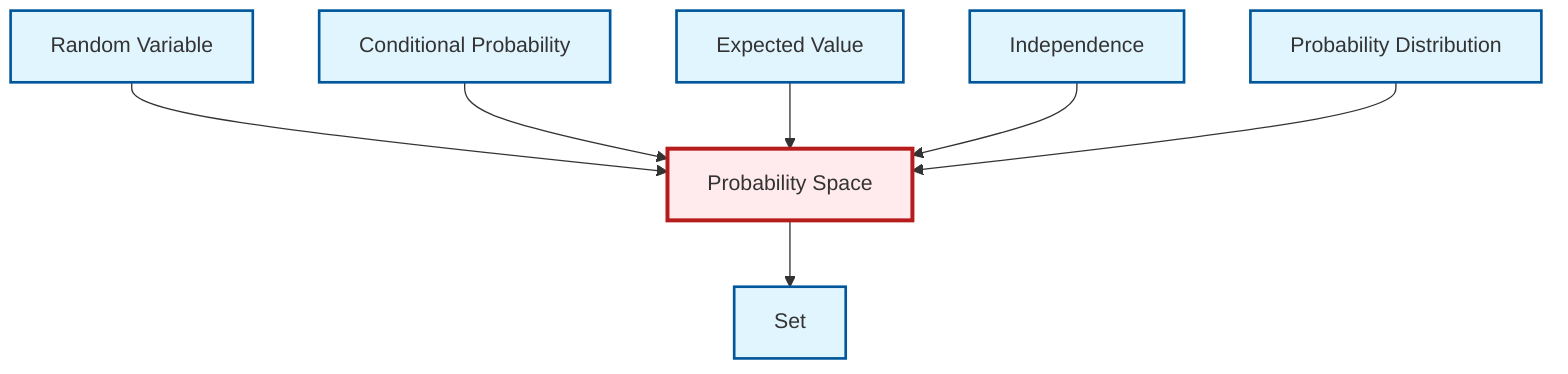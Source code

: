 graph TD
    classDef definition fill:#e1f5fe,stroke:#01579b,stroke-width:2px
    classDef theorem fill:#f3e5f5,stroke:#4a148c,stroke-width:2px
    classDef axiom fill:#fff3e0,stroke:#e65100,stroke-width:2px
    classDef example fill:#e8f5e9,stroke:#1b5e20,stroke-width:2px
    classDef current fill:#ffebee,stroke:#b71c1c,stroke-width:3px
    def-probability-space["Probability Space"]:::definition
    def-expectation["Expected Value"]:::definition
    def-independence["Independence"]:::definition
    def-probability-distribution["Probability Distribution"]:::definition
    def-conditional-probability["Conditional Probability"]:::definition
    def-random-variable["Random Variable"]:::definition
    def-set["Set"]:::definition
    def-probability-space --> def-set
    def-random-variable --> def-probability-space
    def-conditional-probability --> def-probability-space
    def-expectation --> def-probability-space
    def-independence --> def-probability-space
    def-probability-distribution --> def-probability-space
    class def-probability-space current